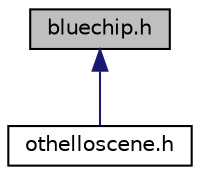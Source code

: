 digraph "bluechip.h"
{
  edge [fontname="Helvetica",fontsize="10",labelfontname="Helvetica",labelfontsize="10"];
  node [fontname="Helvetica",fontsize="10",shape=record];
  Node3 [label="bluechip.h",height=0.2,width=0.4,color="black", fillcolor="grey75", style="filled", fontcolor="black"];
  Node3 -> Node4 [dir="back",color="midnightblue",fontsize="10",style="solid",fontname="Helvetica"];
  Node4 [label="othelloscene.h",height=0.2,width=0.4,color="black", fillcolor="white", style="filled",URL="$othelloscene_8h.html",tooltip="othelloScene::othelloScene, constuctor that sets the scene "];
}
